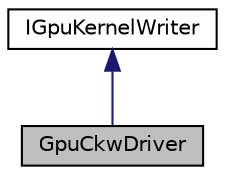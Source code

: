 digraph "GpuCkwDriver"
{
 // LATEX_PDF_SIZE
  edge [fontname="Helvetica",fontsize="10",labelfontname="Helvetica",labelfontsize="10"];
  node [fontname="Helvetica",fontsize="10",shape=record];
  Node1 [label="GpuCkwDriver",height=0.2,width=0.4,color="black", fillcolor="grey75", style="filled", fontcolor="black",tooltip="Use Kernel Writer to write kernel code Used by dynamic_fusion module."];
  Node2 -> Node1 [dir="back",color="midnightblue",fontsize="10",style="solid",fontname="Helvetica"];
  Node2 [label="IGpuKernelWriter",height=0.2,width=0.4,color="black", fillcolor="white", style="filled",URL="$classarm__compute_1_1experimental_1_1dynamic__fusion_1_1_i_gpu_kernel_writer.xhtml",tooltip="An interface that can write a gpu kernel."];
}
